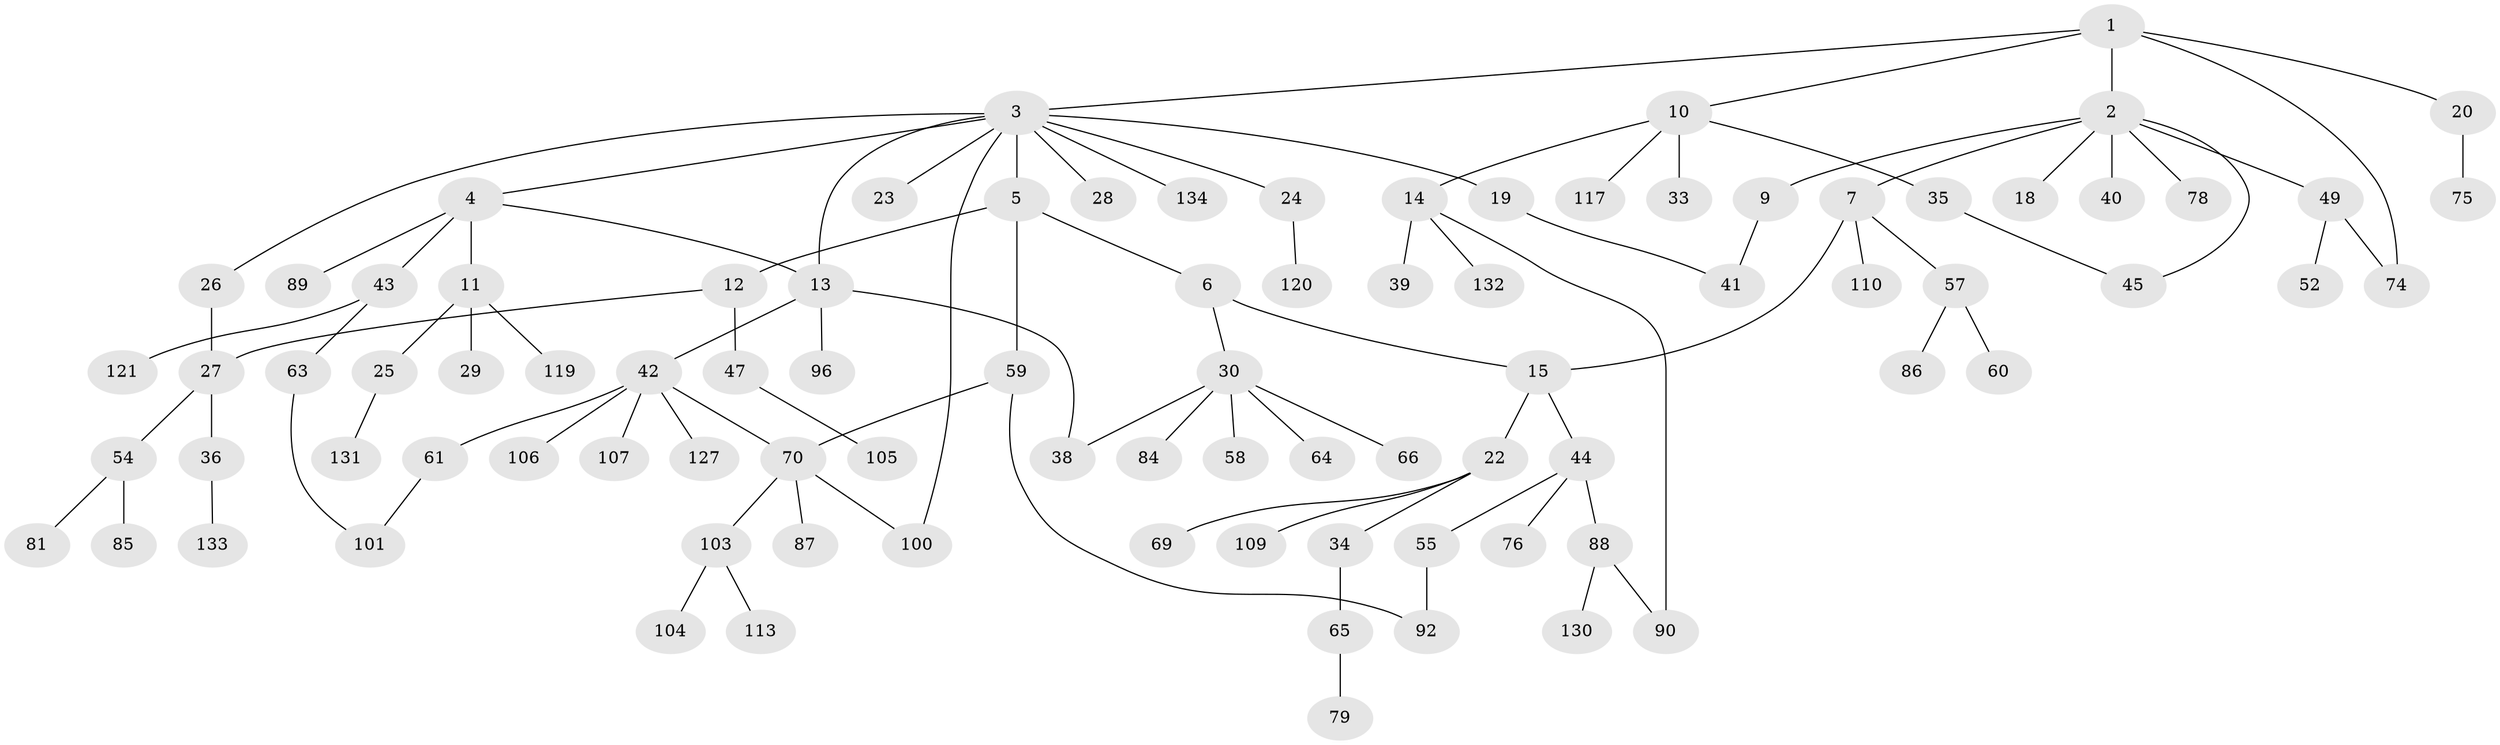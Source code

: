 // Generated by graph-tools (version 1.1) at 2025/23/03/03/25 07:23:34]
// undirected, 89 vertices, 100 edges
graph export_dot {
graph [start="1"]
  node [color=gray90,style=filled];
  1 [super="+17"];
  2 [super="+31"];
  3 [super="+8"];
  4 [super="+123"];
  5;
  6 [super="+37"];
  7 [super="+124"];
  9 [super="+62"];
  10 [super="+53"];
  11 [super="+46"];
  12;
  13 [super="+21"];
  14 [super="+99"];
  15 [super="+16"];
  18;
  19 [super="+51"];
  20 [super="+67"];
  22 [super="+32"];
  23 [super="+83"];
  24;
  25 [super="+48"];
  26;
  27 [super="+77"];
  28;
  29;
  30 [super="+56"];
  33 [super="+114"];
  34;
  35;
  36;
  38;
  39;
  40;
  41 [super="+93"];
  42 [super="+72"];
  43 [super="+95"];
  44 [super="+50"];
  45 [super="+71"];
  47 [super="+135"];
  49 [super="+94"];
  52 [super="+91"];
  54 [super="+82"];
  55 [super="+125"];
  57 [super="+115"];
  58;
  59 [super="+97"];
  60;
  61 [super="+68"];
  63 [super="+73"];
  64 [super="+108"];
  65 [super="+111"];
  66 [super="+118"];
  69;
  70 [super="+128"];
  74 [super="+126"];
  75;
  76;
  78 [super="+80"];
  79;
  81;
  84;
  85;
  86;
  87;
  88 [super="+116"];
  89 [super="+102"];
  90;
  92 [super="+98"];
  96;
  100 [super="+129"];
  101;
  103 [super="+112"];
  104 [super="+122"];
  105;
  106;
  107;
  109;
  110;
  113;
  117;
  119;
  120;
  121;
  127;
  130;
  131;
  132;
  133;
  134;
  1 -- 2;
  1 -- 3;
  1 -- 10;
  1 -- 20;
  1 -- 74;
  2 -- 7;
  2 -- 9;
  2 -- 18;
  2 -- 78;
  2 -- 40;
  2 -- 49;
  2 -- 45;
  3 -- 4;
  3 -- 5;
  3 -- 28;
  3 -- 134;
  3 -- 100;
  3 -- 19;
  3 -- 23;
  3 -- 24;
  3 -- 26;
  3 -- 13;
  4 -- 11;
  4 -- 43;
  4 -- 89;
  4 -- 13;
  5 -- 6;
  5 -- 12;
  5 -- 59;
  6 -- 30;
  6 -- 15;
  7 -- 15;
  7 -- 57;
  7 -- 110;
  9 -- 41;
  10 -- 14;
  10 -- 33;
  10 -- 35;
  10 -- 117;
  11 -- 25;
  11 -- 29;
  11 -- 119;
  12 -- 47;
  12 -- 27;
  13 -- 96;
  13 -- 42;
  13 -- 38;
  14 -- 39;
  14 -- 90;
  14 -- 132;
  15 -- 22;
  15 -- 44;
  19 -- 41;
  20 -- 75;
  22 -- 34;
  22 -- 69;
  22 -- 109;
  24 -- 120;
  25 -- 131;
  26 -- 27;
  27 -- 36;
  27 -- 54;
  30 -- 64;
  30 -- 84;
  30 -- 38;
  30 -- 58;
  30 -- 66;
  34 -- 65;
  35 -- 45;
  36 -- 133;
  42 -- 61;
  42 -- 107;
  42 -- 106;
  42 -- 127;
  42 -- 70;
  43 -- 63;
  43 -- 121;
  44 -- 76;
  44 -- 88;
  44 -- 55;
  47 -- 105;
  49 -- 52;
  49 -- 74;
  54 -- 81;
  54 -- 85;
  55 -- 92;
  57 -- 60;
  57 -- 86;
  59 -- 70;
  59 -- 92;
  61 -- 101;
  63 -- 101;
  65 -- 79;
  70 -- 87;
  70 -- 103;
  70 -- 100;
  88 -- 130;
  88 -- 90;
  103 -- 104;
  103 -- 113;
}
